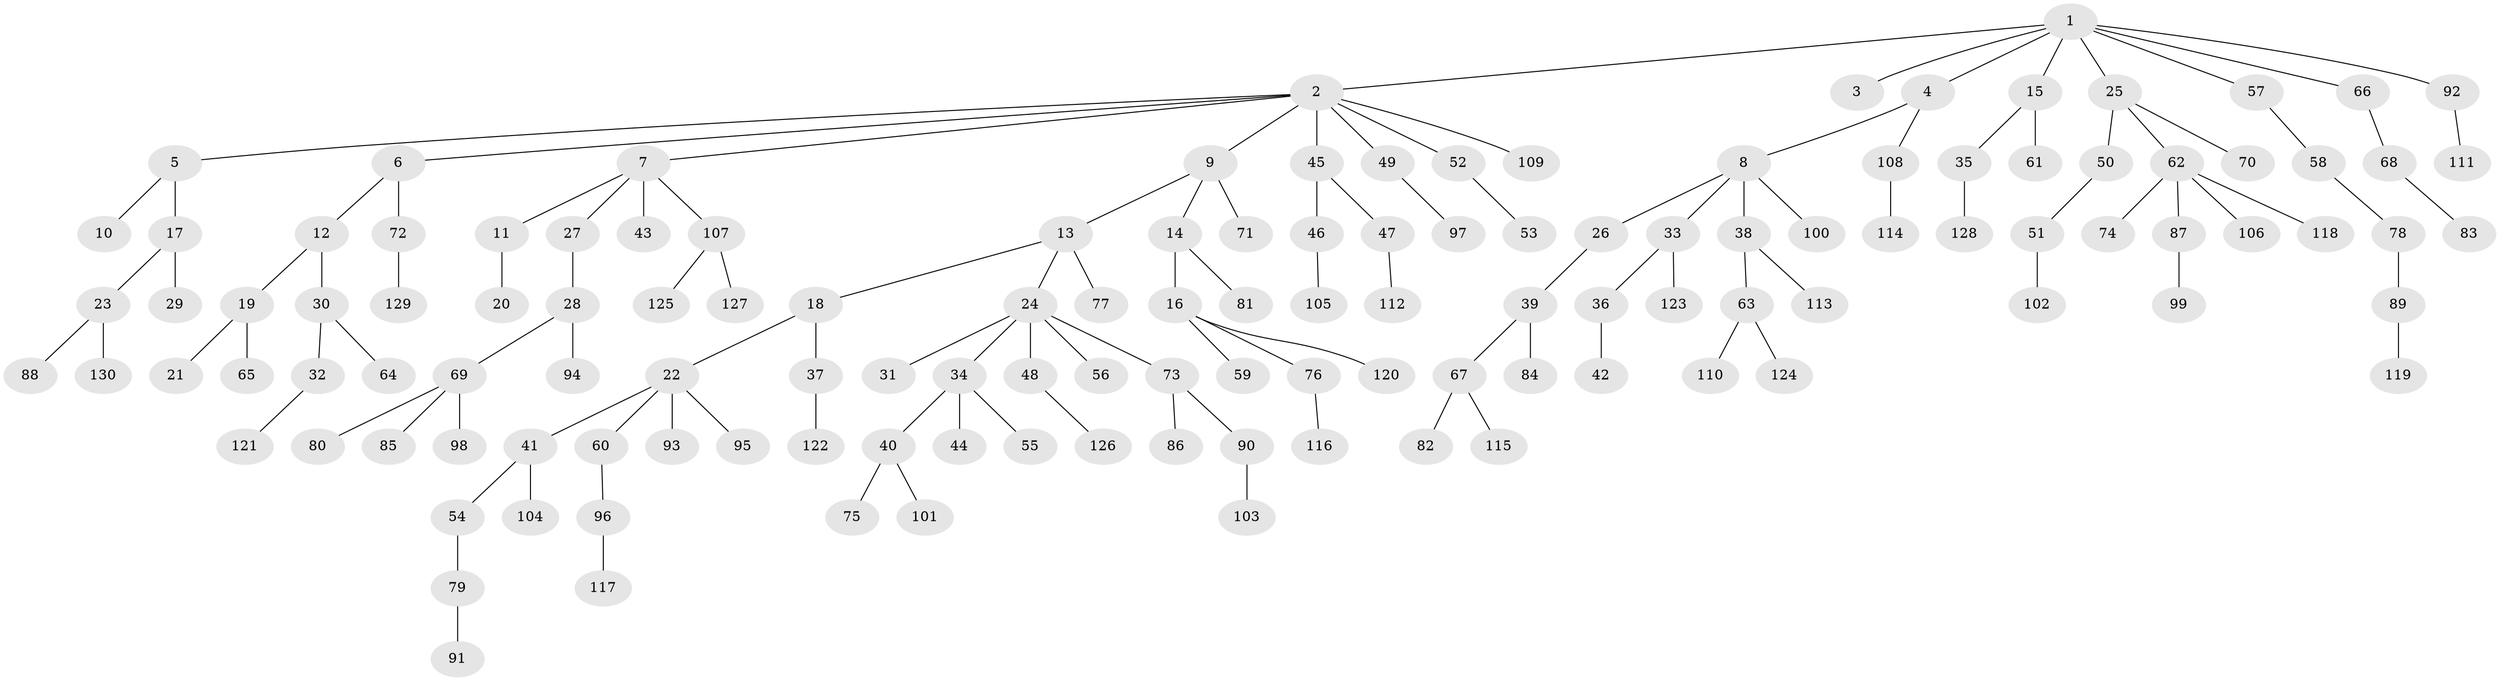 // Generated by graph-tools (version 1.1) at 2025/52/03/09/25 04:52:58]
// undirected, 130 vertices, 129 edges
graph export_dot {
graph [start="1"]
  node [color=gray90,style=filled];
  1;
  2;
  3;
  4;
  5;
  6;
  7;
  8;
  9;
  10;
  11;
  12;
  13;
  14;
  15;
  16;
  17;
  18;
  19;
  20;
  21;
  22;
  23;
  24;
  25;
  26;
  27;
  28;
  29;
  30;
  31;
  32;
  33;
  34;
  35;
  36;
  37;
  38;
  39;
  40;
  41;
  42;
  43;
  44;
  45;
  46;
  47;
  48;
  49;
  50;
  51;
  52;
  53;
  54;
  55;
  56;
  57;
  58;
  59;
  60;
  61;
  62;
  63;
  64;
  65;
  66;
  67;
  68;
  69;
  70;
  71;
  72;
  73;
  74;
  75;
  76;
  77;
  78;
  79;
  80;
  81;
  82;
  83;
  84;
  85;
  86;
  87;
  88;
  89;
  90;
  91;
  92;
  93;
  94;
  95;
  96;
  97;
  98;
  99;
  100;
  101;
  102;
  103;
  104;
  105;
  106;
  107;
  108;
  109;
  110;
  111;
  112;
  113;
  114;
  115;
  116;
  117;
  118;
  119;
  120;
  121;
  122;
  123;
  124;
  125;
  126;
  127;
  128;
  129;
  130;
  1 -- 2;
  1 -- 3;
  1 -- 4;
  1 -- 15;
  1 -- 25;
  1 -- 57;
  1 -- 66;
  1 -- 92;
  2 -- 5;
  2 -- 6;
  2 -- 7;
  2 -- 9;
  2 -- 45;
  2 -- 49;
  2 -- 52;
  2 -- 109;
  4 -- 8;
  4 -- 108;
  5 -- 10;
  5 -- 17;
  6 -- 12;
  6 -- 72;
  7 -- 11;
  7 -- 27;
  7 -- 43;
  7 -- 107;
  8 -- 26;
  8 -- 33;
  8 -- 38;
  8 -- 100;
  9 -- 13;
  9 -- 14;
  9 -- 71;
  11 -- 20;
  12 -- 19;
  12 -- 30;
  13 -- 18;
  13 -- 24;
  13 -- 77;
  14 -- 16;
  14 -- 81;
  15 -- 35;
  15 -- 61;
  16 -- 59;
  16 -- 76;
  16 -- 120;
  17 -- 23;
  17 -- 29;
  18 -- 22;
  18 -- 37;
  19 -- 21;
  19 -- 65;
  22 -- 41;
  22 -- 60;
  22 -- 93;
  22 -- 95;
  23 -- 88;
  23 -- 130;
  24 -- 31;
  24 -- 34;
  24 -- 48;
  24 -- 56;
  24 -- 73;
  25 -- 50;
  25 -- 62;
  25 -- 70;
  26 -- 39;
  27 -- 28;
  28 -- 69;
  28 -- 94;
  30 -- 32;
  30 -- 64;
  32 -- 121;
  33 -- 36;
  33 -- 123;
  34 -- 40;
  34 -- 44;
  34 -- 55;
  35 -- 128;
  36 -- 42;
  37 -- 122;
  38 -- 63;
  38 -- 113;
  39 -- 67;
  39 -- 84;
  40 -- 75;
  40 -- 101;
  41 -- 54;
  41 -- 104;
  45 -- 46;
  45 -- 47;
  46 -- 105;
  47 -- 112;
  48 -- 126;
  49 -- 97;
  50 -- 51;
  51 -- 102;
  52 -- 53;
  54 -- 79;
  57 -- 58;
  58 -- 78;
  60 -- 96;
  62 -- 74;
  62 -- 87;
  62 -- 106;
  62 -- 118;
  63 -- 110;
  63 -- 124;
  66 -- 68;
  67 -- 82;
  67 -- 115;
  68 -- 83;
  69 -- 80;
  69 -- 85;
  69 -- 98;
  72 -- 129;
  73 -- 86;
  73 -- 90;
  76 -- 116;
  78 -- 89;
  79 -- 91;
  87 -- 99;
  89 -- 119;
  90 -- 103;
  92 -- 111;
  96 -- 117;
  107 -- 125;
  107 -- 127;
  108 -- 114;
}
